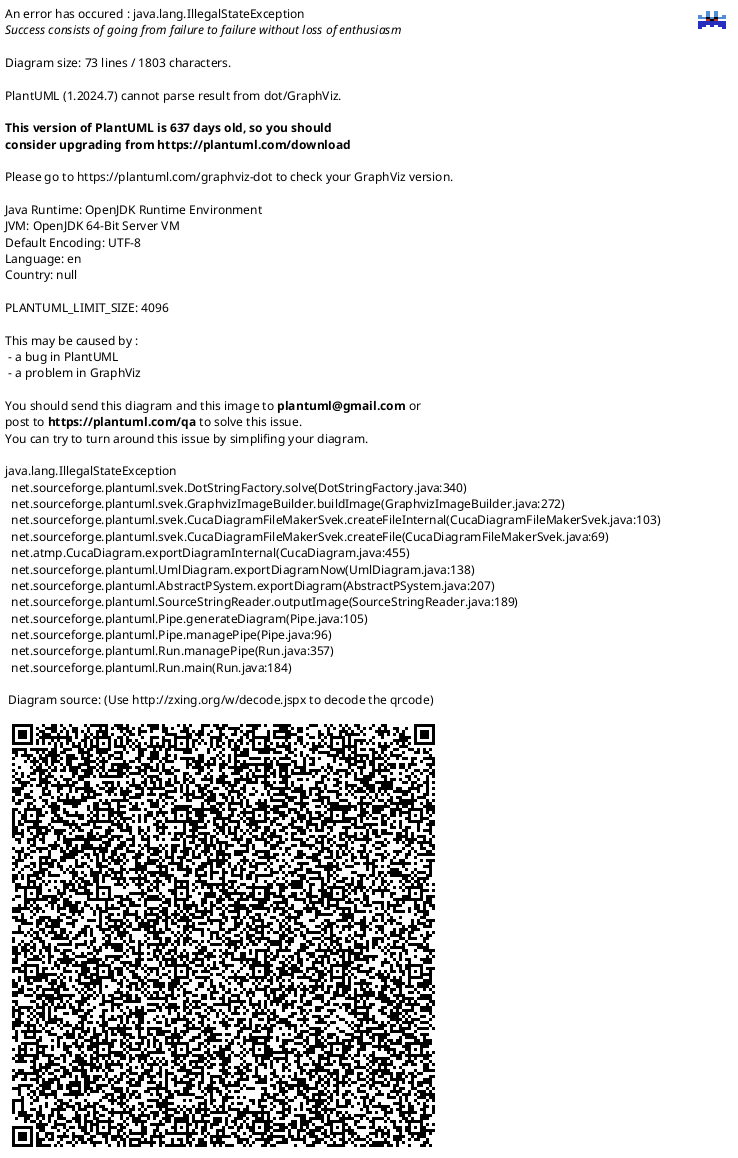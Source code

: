 @startuml
skinparam monochrome false
skinparam defaultFontName Arial
skinparam linetype ortho
skinparam shadowing false
skinparam arrow {
  Color Black
}
skinparam node {
  BackgroundColor LightYellow
  BorderColor Black
}
skinparam artifact {
  BackgroundColor LightGreen
  BorderColor Black
}
skinparam package {
  BackgroundColor LightBlue
  BorderColor Black
}

' User devices
node "User's Device" as UserDevice {
  artifact "Mobile Phone" as MobilePhone
  artifact "Computer" as Computer
}

' Communication Infrastructure
node "Communication Infrastructure" as CommInfra {
  node "IVR System" as IVR
}

' Server Infrastructure
node "Server Infrastructure" as ServerInfra {
  node "Weather Data Server" as WeatherServer
  node "Rainfall Data Database" as RainfallDB
  node "Web Server" as WebServer
}

' Network Infrastructure
node "Network Infrastructure" as Network {
  node "Internet" as Internet
  node "Cellular Network" as Cellular
}

' Application Software and its interactions
[Application Software] -down-> WeatherServer : runs on
[Application Software] -right-> IVR : interfaces with
[Application Software] -down-> WebServer : runs on
[Application Software] -left-> RainfallDB : connects to

' UserDevice interactions
UserDevice -down-> Network : connects through
UserDevice -right-> CommInfra : interacts via

' Infrastructure interactions
CommInfra -down-> Network : utilizes
ServerInfra -down-> Network : connects via

' Alignments to make sure everything is straight
Internet -[hidden]- Cellular
WeatherServer -[hidden]- RainfallDB
WebServer -[hidden]- RainfallDB

' Notes to describe some components
note right of UserDevice
  Represents mobile and computer devices used by end-users to access the service.
end note

note right of CommInfra
  Includes IVR system for voice-based interactions.
end note

note right of ServerInfra
  Comprises servers for weather data, user-submitted rainfall data, and web services.
end note

note right of Network
  Consists of the Internet for data transmission and the cellular network for mobile connectivity.
end note

@enduml
